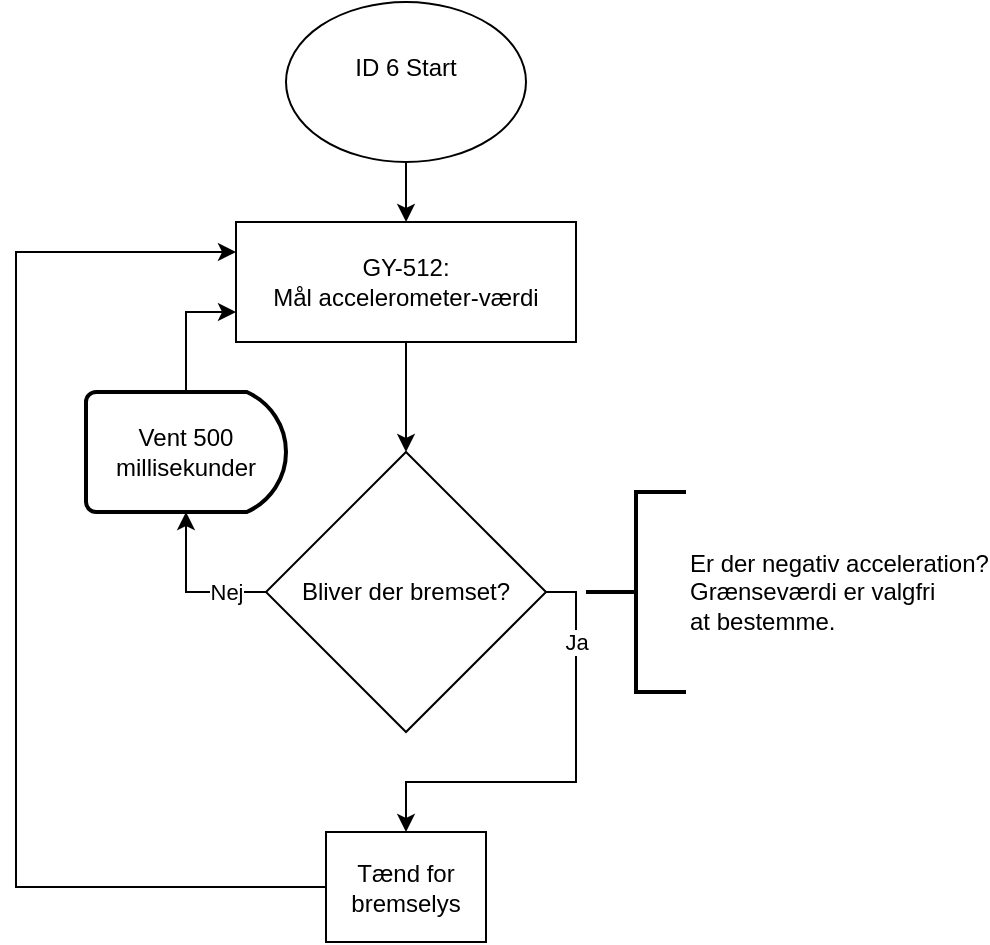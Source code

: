 <mxfile version="24.9.3">
  <diagram name="Side-1" id="fpGBUsPhQ4VIDHfy4yD3">
    <mxGraphModel dx="297" dy="588" grid="1" gridSize="10" guides="1" tooltips="1" connect="1" arrows="1" fold="1" page="1" pageScale="1" pageWidth="10" pageHeight="10" math="0" shadow="0">
      <root>
        <mxCell id="0" />
        <mxCell id="1" parent="0" />
        <mxCell id="XbjgICC_Nx1yd-tupd8w-1" value="" style="edgeStyle=orthogonalEdgeStyle;rounded=0;orthogonalLoop=1;jettySize=auto;html=1;" parent="1" source="XbjgICC_Nx1yd-tupd8w-2" edge="1">
          <mxGeometry relative="1" as="geometry">
            <mxPoint x="395.043" y="240" as="targetPoint" />
          </mxGeometry>
        </mxCell>
        <mxCell id="XbjgICC_Nx1yd-tupd8w-2" value="ID 6 Start&lt;div&gt;&lt;br&gt;&lt;/div&gt;" style="ellipse;whiteSpace=wrap;html=1;" parent="1" vertex="1">
          <mxGeometry x="335" y="130" width="120" height="80" as="geometry" />
        </mxCell>
        <mxCell id="XbjgICC_Nx1yd-tupd8w-4" value="" style="edgeStyle=orthogonalEdgeStyle;rounded=0;orthogonalLoop=1;jettySize=auto;html=1;" parent="1" target="XbjgICC_Nx1yd-tupd8w-14" edge="1">
          <mxGeometry relative="1" as="geometry">
            <mxPoint x="395" y="300" as="sourcePoint" />
          </mxGeometry>
        </mxCell>
        <mxCell id="bY3ii1kQU7Txrz15E31Q-7" style="edgeStyle=orthogonalEdgeStyle;rounded=0;orthogonalLoop=1;jettySize=auto;html=1;exitX=0;exitY=0.5;exitDx=0;exitDy=0;entryX=0;entryY=0.25;entryDx=0;entryDy=0;" edge="1" parent="1" source="XbjgICC_Nx1yd-tupd8w-11" target="XbjgICC_Nx1yd-tupd8w-14">
          <mxGeometry relative="1" as="geometry">
            <Array as="points">
              <mxPoint x="200" y="573" />
              <mxPoint x="200" y="255" />
            </Array>
          </mxGeometry>
        </mxCell>
        <mxCell id="XbjgICC_Nx1yd-tupd8w-11" value="Tænd for bremselys" style="rounded=0;whiteSpace=wrap;html=1;" parent="1" vertex="1">
          <mxGeometry x="355" y="545" width="80" height="55" as="geometry" />
        </mxCell>
        <mxCell id="XbjgICC_Nx1yd-tupd8w-18" value="" style="edgeStyle=orthogonalEdgeStyle;rounded=0;orthogonalLoop=1;jettySize=auto;html=1;" parent="1" source="XbjgICC_Nx1yd-tupd8w-14" target="XbjgICC_Nx1yd-tupd8w-17" edge="1">
          <mxGeometry relative="1" as="geometry" />
        </mxCell>
        <mxCell id="XbjgICC_Nx1yd-tupd8w-14" value="&lt;div&gt;GY-512:&lt;/div&gt;&lt;div&gt;Mål accelerometer-værdi&lt;br&gt;&lt;/div&gt;" style="rounded=0;whiteSpace=wrap;html=1;" parent="1" vertex="1">
          <mxGeometry x="310" y="240" width="170" height="60" as="geometry" />
        </mxCell>
        <mxCell id="XbjgICC_Nx1yd-tupd8w-21" style="edgeStyle=orthogonalEdgeStyle;rounded=0;orthogonalLoop=1;jettySize=auto;html=1;entryX=0.5;entryY=0;entryDx=0;entryDy=0;" parent="1" source="XbjgICC_Nx1yd-tupd8w-17" target="XbjgICC_Nx1yd-tupd8w-11" edge="1">
          <mxGeometry relative="1" as="geometry">
            <Array as="points">
              <mxPoint x="480" y="425" />
              <mxPoint x="480" y="520" />
              <mxPoint x="395" y="520" />
            </Array>
          </mxGeometry>
        </mxCell>
        <mxCell id="XbjgICC_Nx1yd-tupd8w-22" value="Ja" style="edgeLabel;html=1;align=center;verticalAlign=middle;resizable=0;points=[];" parent="XbjgICC_Nx1yd-tupd8w-21" vertex="1" connectable="0">
          <mxGeometry x="-0.836" y="8" relative="1" as="geometry">
            <mxPoint x="-8" y="22" as="offset" />
          </mxGeometry>
        </mxCell>
        <mxCell id="XbjgICC_Nx1yd-tupd8w-17" value="Bliver der bremset?" style="rhombus;whiteSpace=wrap;html=1;" parent="1" vertex="1">
          <mxGeometry x="325" y="355" width="140" height="140" as="geometry" />
        </mxCell>
        <mxCell id="bY3ii1kQU7Txrz15E31Q-3" style="edgeStyle=orthogonalEdgeStyle;rounded=0;orthogonalLoop=1;jettySize=auto;html=1;exitX=0.5;exitY=0;exitDx=0;exitDy=0;exitPerimeter=0;entryX=0;entryY=0.75;entryDx=0;entryDy=0;" edge="1" parent="1" source="bY3ii1kQU7Txrz15E31Q-1" target="XbjgICC_Nx1yd-tupd8w-14">
          <mxGeometry relative="1" as="geometry" />
        </mxCell>
        <mxCell id="bY3ii1kQU7Txrz15E31Q-1" value="Vent 500 millisekunder" style="strokeWidth=2;html=1;shape=mxgraph.flowchart.delay;whiteSpace=wrap;" vertex="1" parent="1">
          <mxGeometry x="235" y="325" width="100" height="60" as="geometry" />
        </mxCell>
        <mxCell id="bY3ii1kQU7Txrz15E31Q-4" style="edgeStyle=orthogonalEdgeStyle;rounded=0;orthogonalLoop=1;jettySize=auto;html=1;exitX=0;exitY=0.5;exitDx=0;exitDy=0;entryX=0.5;entryY=1;entryDx=0;entryDy=0;entryPerimeter=0;" edge="1" parent="1" source="XbjgICC_Nx1yd-tupd8w-17" target="bY3ii1kQU7Txrz15E31Q-1">
          <mxGeometry relative="1" as="geometry" />
        </mxCell>
        <mxCell id="bY3ii1kQU7Txrz15E31Q-5" value="&lt;div&gt;Nej&lt;/div&gt;" style="edgeLabel;html=1;align=center;verticalAlign=middle;resizable=0;points=[];" vertex="1" connectable="0" parent="bY3ii1kQU7Txrz15E31Q-4">
          <mxGeometry x="-0.575" y="4" relative="1" as="geometry">
            <mxPoint x="-3" y="-4" as="offset" />
          </mxGeometry>
        </mxCell>
        <mxCell id="bY3ii1kQU7Txrz15E31Q-6" value="&lt;div&gt;Er der negativ acceleration?&lt;/div&gt;&lt;div&gt;Grænseværdi er valgfri&lt;/div&gt;&lt;div&gt;at bestemme.&lt;br&gt;&lt;/div&gt;" style="strokeWidth=2;html=1;shape=mxgraph.flowchart.annotation_2;align=left;labelPosition=right;pointerEvents=1;" vertex="1" parent="1">
          <mxGeometry x="485" y="375" width="50" height="100" as="geometry" />
        </mxCell>
      </root>
    </mxGraphModel>
  </diagram>
</mxfile>
